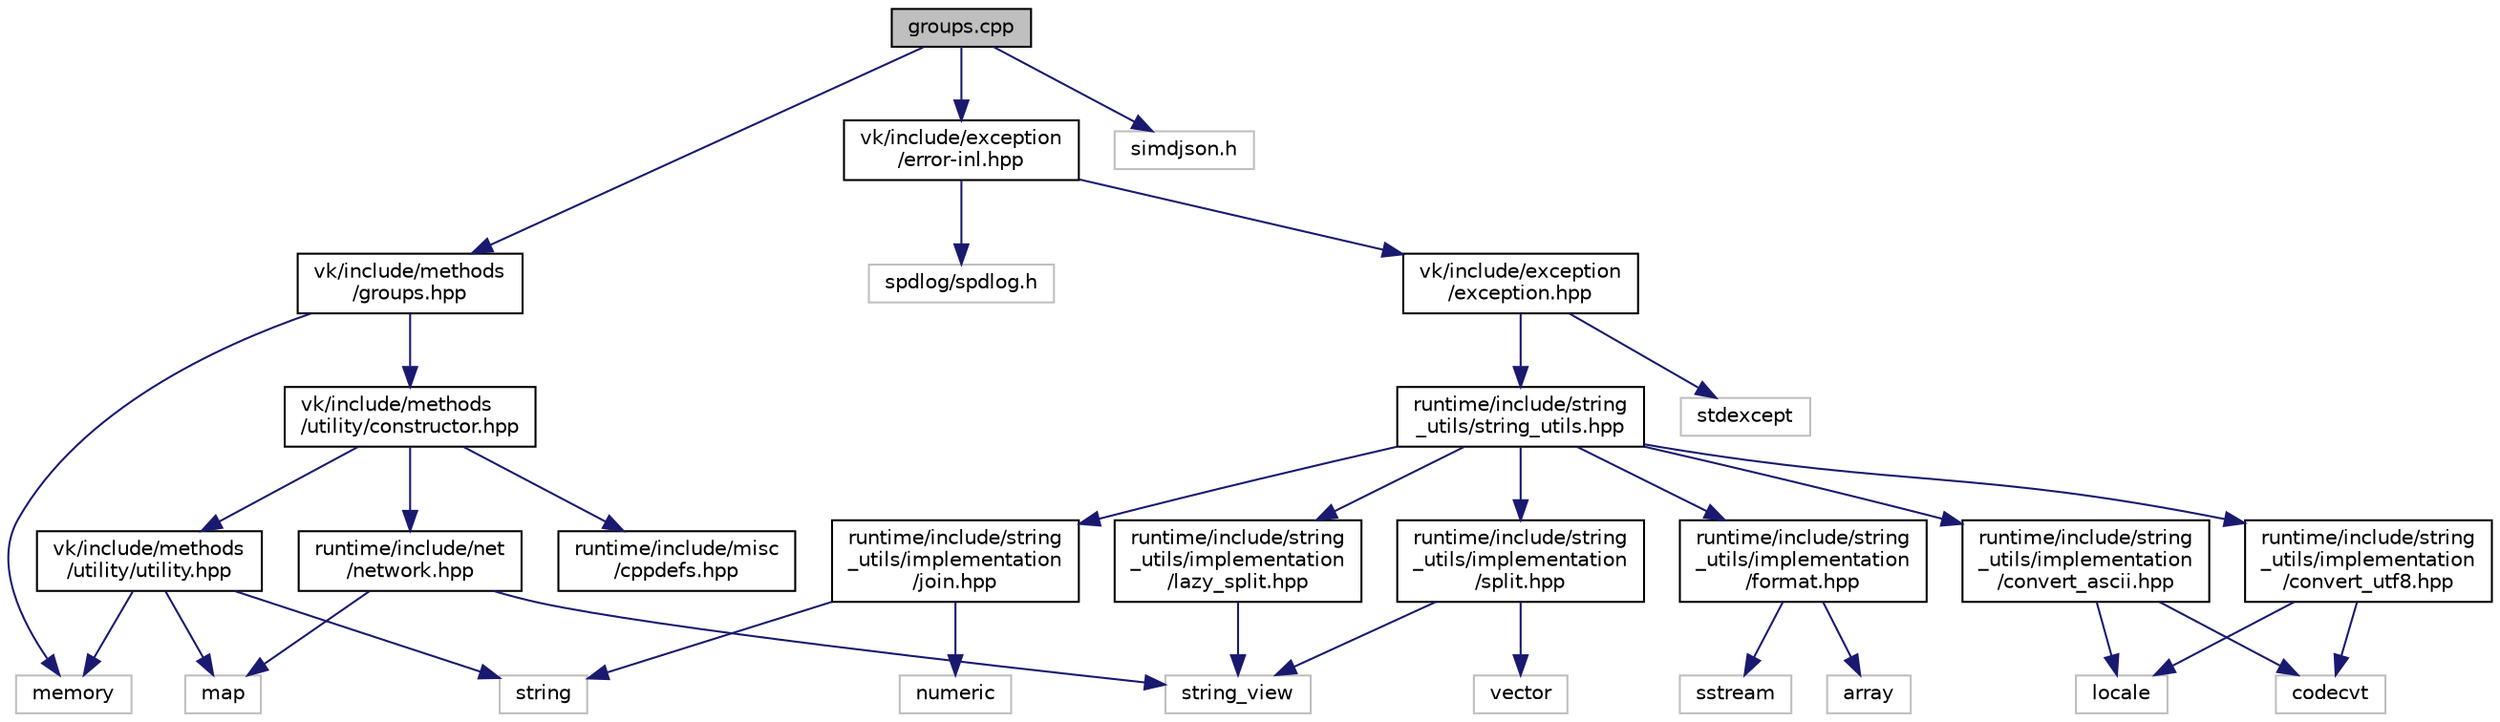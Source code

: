 digraph "groups.cpp"
{
 // LATEX_PDF_SIZE
  edge [fontname="Helvetica",fontsize="10",labelfontname="Helvetica",labelfontsize="10"];
  node [fontname="Helvetica",fontsize="10",shape=record];
  Node1 [label="groups.cpp",height=0.2,width=0.4,color="black", fillcolor="grey75", style="filled", fontcolor="black",tooltip=" "];
  Node1 -> Node2 [color="midnightblue",fontsize="10",style="solid",fontname="Helvetica"];
  Node2 [label="vk/include/methods\l/groups.hpp",height=0.2,width=0.4,color="black", fillcolor="white", style="filled",URL="$groups_8hpp.html",tooltip=" "];
  Node2 -> Node3 [color="midnightblue",fontsize="10",style="solid",fontname="Helvetica"];
  Node3 [label="vk/include/methods\l/utility/constructor.hpp",height=0.2,width=0.4,color="black", fillcolor="white", style="filled",URL="$constructor_8hpp.html",tooltip=" "];
  Node3 -> Node4 [color="midnightblue",fontsize="10",style="solid",fontname="Helvetica"];
  Node4 [label="runtime/include/misc\l/cppdefs.hpp",height=0.2,width=0.4,color="black", fillcolor="white", style="filled",URL="$cppdefs_8hpp.html",tooltip=" "];
  Node3 -> Node5 [color="midnightblue",fontsize="10",style="solid",fontname="Helvetica"];
  Node5 [label="runtime/include/net\l/network.hpp",height=0.2,width=0.4,color="black", fillcolor="white", style="filled",URL="$network_8hpp.html",tooltip=" "];
  Node5 -> Node6 [color="midnightblue",fontsize="10",style="solid",fontname="Helvetica"];
  Node6 [label="map",height=0.2,width=0.4,color="grey75", fillcolor="white", style="filled",tooltip=" "];
  Node5 -> Node7 [color="midnightblue",fontsize="10",style="solid",fontname="Helvetica"];
  Node7 [label="string_view",height=0.2,width=0.4,color="grey75", fillcolor="white", style="filled",tooltip=" "];
  Node3 -> Node8 [color="midnightblue",fontsize="10",style="solid",fontname="Helvetica"];
  Node8 [label="vk/include/methods\l/utility/utility.hpp",height=0.2,width=0.4,color="black", fillcolor="white", style="filled",URL="$utility_8hpp.html",tooltip=" "];
  Node8 -> Node6 [color="midnightblue",fontsize="10",style="solid",fontname="Helvetica"];
  Node8 -> Node9 [color="midnightblue",fontsize="10",style="solid",fontname="Helvetica"];
  Node9 [label="memory",height=0.2,width=0.4,color="grey75", fillcolor="white", style="filled",tooltip=" "];
  Node8 -> Node10 [color="midnightblue",fontsize="10",style="solid",fontname="Helvetica"];
  Node10 [label="string",height=0.2,width=0.4,color="grey75", fillcolor="white", style="filled",tooltip=" "];
  Node2 -> Node9 [color="midnightblue",fontsize="10",style="solid",fontname="Helvetica"];
  Node1 -> Node11 [color="midnightblue",fontsize="10",style="solid",fontname="Helvetica"];
  Node11 [label="vk/include/exception\l/error-inl.hpp",height=0.2,width=0.4,color="black", fillcolor="white", style="filled",URL="$error-inl_8hpp.html",tooltip=" "];
  Node11 -> Node12 [color="midnightblue",fontsize="10",style="solid",fontname="Helvetica"];
  Node12 [label="vk/include/exception\l/exception.hpp",height=0.2,width=0.4,color="black", fillcolor="white", style="filled",URL="$exception_8hpp.html",tooltip=" "];
  Node12 -> Node13 [color="midnightblue",fontsize="10",style="solid",fontname="Helvetica"];
  Node13 [label="runtime/include/string\l_utils/string_utils.hpp",height=0.2,width=0.4,color="black", fillcolor="white", style="filled",URL="$string__utils_8hpp.html",tooltip=" "];
  Node13 -> Node14 [color="midnightblue",fontsize="10",style="solid",fontname="Helvetica"];
  Node14 [label="runtime/include/string\l_utils/implementation\l/convert_ascii.hpp",height=0.2,width=0.4,color="black", fillcolor="white", style="filled",URL="$convert__ascii_8hpp.html",tooltip=" "];
  Node14 -> Node15 [color="midnightblue",fontsize="10",style="solid",fontname="Helvetica"];
  Node15 [label="codecvt",height=0.2,width=0.4,color="grey75", fillcolor="white", style="filled",tooltip=" "];
  Node14 -> Node16 [color="midnightblue",fontsize="10",style="solid",fontname="Helvetica"];
  Node16 [label="locale",height=0.2,width=0.4,color="grey75", fillcolor="white", style="filled",tooltip=" "];
  Node13 -> Node17 [color="midnightblue",fontsize="10",style="solid",fontname="Helvetica"];
  Node17 [label="runtime/include/string\l_utils/implementation\l/convert_utf8.hpp",height=0.2,width=0.4,color="black", fillcolor="white", style="filled",URL="$convert__utf8_8hpp.html",tooltip=" "];
  Node17 -> Node15 [color="midnightblue",fontsize="10",style="solid",fontname="Helvetica"];
  Node17 -> Node16 [color="midnightblue",fontsize="10",style="solid",fontname="Helvetica"];
  Node13 -> Node18 [color="midnightblue",fontsize="10",style="solid",fontname="Helvetica"];
  Node18 [label="runtime/include/string\l_utils/implementation\l/format.hpp",height=0.2,width=0.4,color="black", fillcolor="white", style="filled",URL="$format_8hpp.html",tooltip=" "];
  Node18 -> Node19 [color="midnightblue",fontsize="10",style="solid",fontname="Helvetica"];
  Node19 [label="array",height=0.2,width=0.4,color="grey75", fillcolor="white", style="filled",tooltip=" "];
  Node18 -> Node20 [color="midnightblue",fontsize="10",style="solid",fontname="Helvetica"];
  Node20 [label="sstream",height=0.2,width=0.4,color="grey75", fillcolor="white", style="filled",tooltip=" "];
  Node13 -> Node21 [color="midnightblue",fontsize="10",style="solid",fontname="Helvetica"];
  Node21 [label="runtime/include/string\l_utils/implementation\l/join.hpp",height=0.2,width=0.4,color="black", fillcolor="white", style="filled",URL="$join_8hpp.html",tooltip=" "];
  Node21 -> Node22 [color="midnightblue",fontsize="10",style="solid",fontname="Helvetica"];
  Node22 [label="numeric",height=0.2,width=0.4,color="grey75", fillcolor="white", style="filled",tooltip=" "];
  Node21 -> Node10 [color="midnightblue",fontsize="10",style="solid",fontname="Helvetica"];
  Node13 -> Node23 [color="midnightblue",fontsize="10",style="solid",fontname="Helvetica"];
  Node23 [label="runtime/include/string\l_utils/implementation\l/lazy_split.hpp",height=0.2,width=0.4,color="black", fillcolor="white", style="filled",URL="$lazy__split_8hpp.html",tooltip=" "];
  Node23 -> Node7 [color="midnightblue",fontsize="10",style="solid",fontname="Helvetica"];
  Node13 -> Node24 [color="midnightblue",fontsize="10",style="solid",fontname="Helvetica"];
  Node24 [label="runtime/include/string\l_utils/implementation\l/split.hpp",height=0.2,width=0.4,color="black", fillcolor="white", style="filled",URL="$split_8hpp.html",tooltip=" "];
  Node24 -> Node7 [color="midnightblue",fontsize="10",style="solid",fontname="Helvetica"];
  Node24 -> Node25 [color="midnightblue",fontsize="10",style="solid",fontname="Helvetica"];
  Node25 [label="vector",height=0.2,width=0.4,color="grey75", fillcolor="white", style="filled",tooltip=" "];
  Node12 -> Node26 [color="midnightblue",fontsize="10",style="solid",fontname="Helvetica"];
  Node26 [label="stdexcept",height=0.2,width=0.4,color="grey75", fillcolor="white", style="filled",tooltip=" "];
  Node11 -> Node27 [color="midnightblue",fontsize="10",style="solid",fontname="Helvetica"];
  Node27 [label="spdlog/spdlog.h",height=0.2,width=0.4,color="grey75", fillcolor="white", style="filled",tooltip=" "];
  Node1 -> Node28 [color="midnightblue",fontsize="10",style="solid",fontname="Helvetica"];
  Node28 [label="simdjson.h",height=0.2,width=0.4,color="grey75", fillcolor="white", style="filled",tooltip=" "];
}
